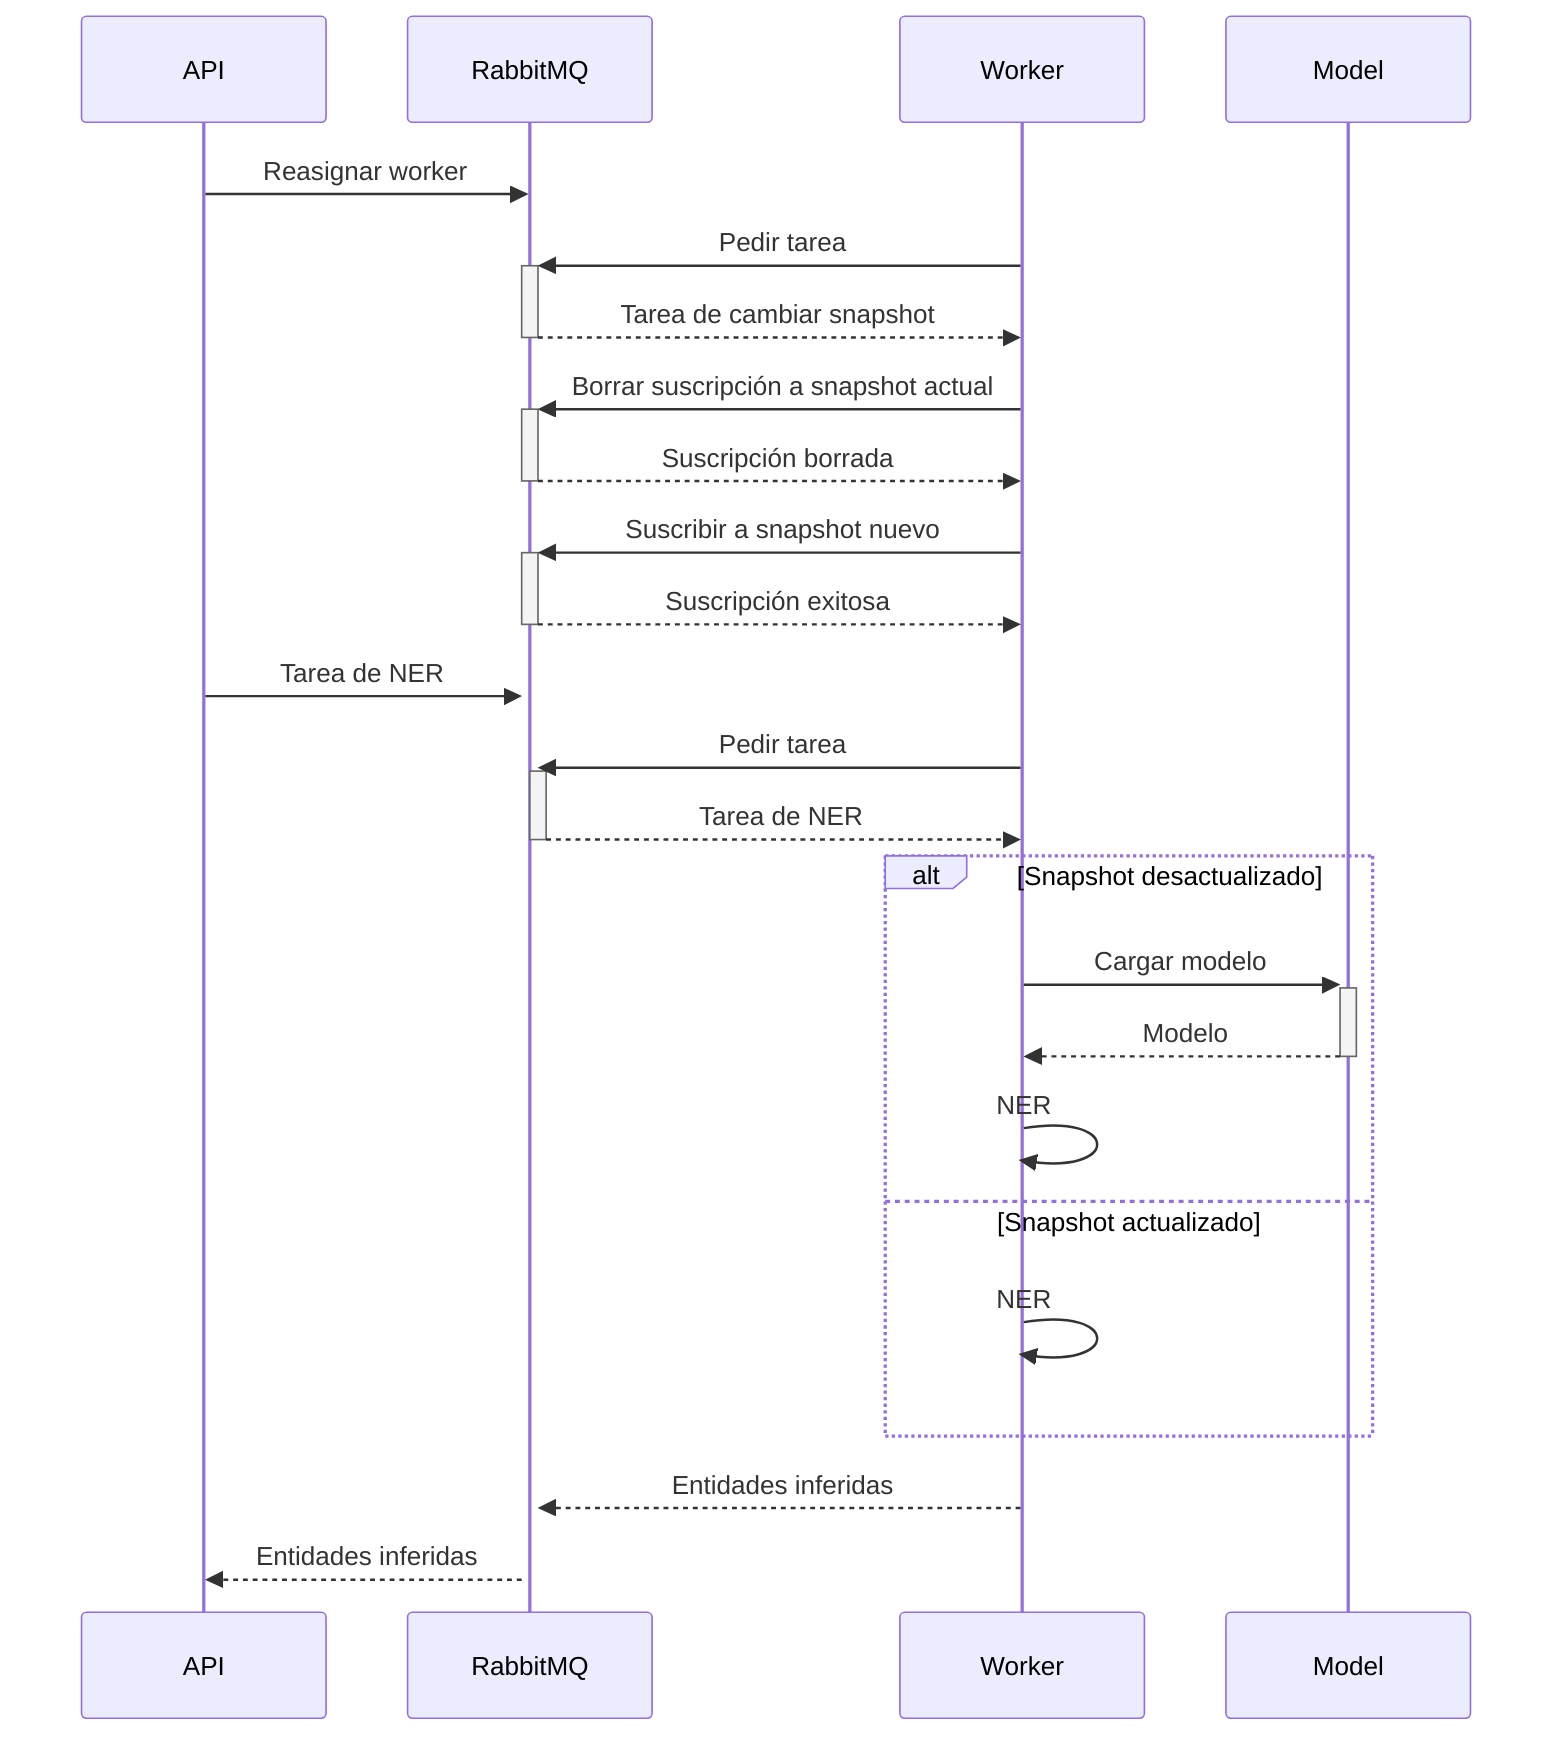 sequenceDiagram;
  participant a as API;
  participant r as RabbitMQ;
  participant w as Worker;
  participant m as Model;
  a->>r: Reasignar worker;
  w->>+r: Pedir tarea;
  r-->>-w: Tarea de cambiar snapshot;
  w->>+r: Borrar suscripción a snapshot actual;
  r-->>-w: Suscripción borrada;
  w->>+r: Suscribir a snapshot nuevo;
  r-->>-w: Suscripción exitosa;
  a->>+r: Tarea de NER;
  w->>+r: Pedir tarea;
  r-->>-w: Tarea de NER;
  alt Snapshot desactualizado
  w->>+m: Cargar modelo;
  m-->>-w: Modelo;
  w->>w: NER;
  else Snapshot actualizado
  w->>w: NER;
  end;
  w-->>r: Entidades inferidas;
  r-->>a: Entidades inferidas;